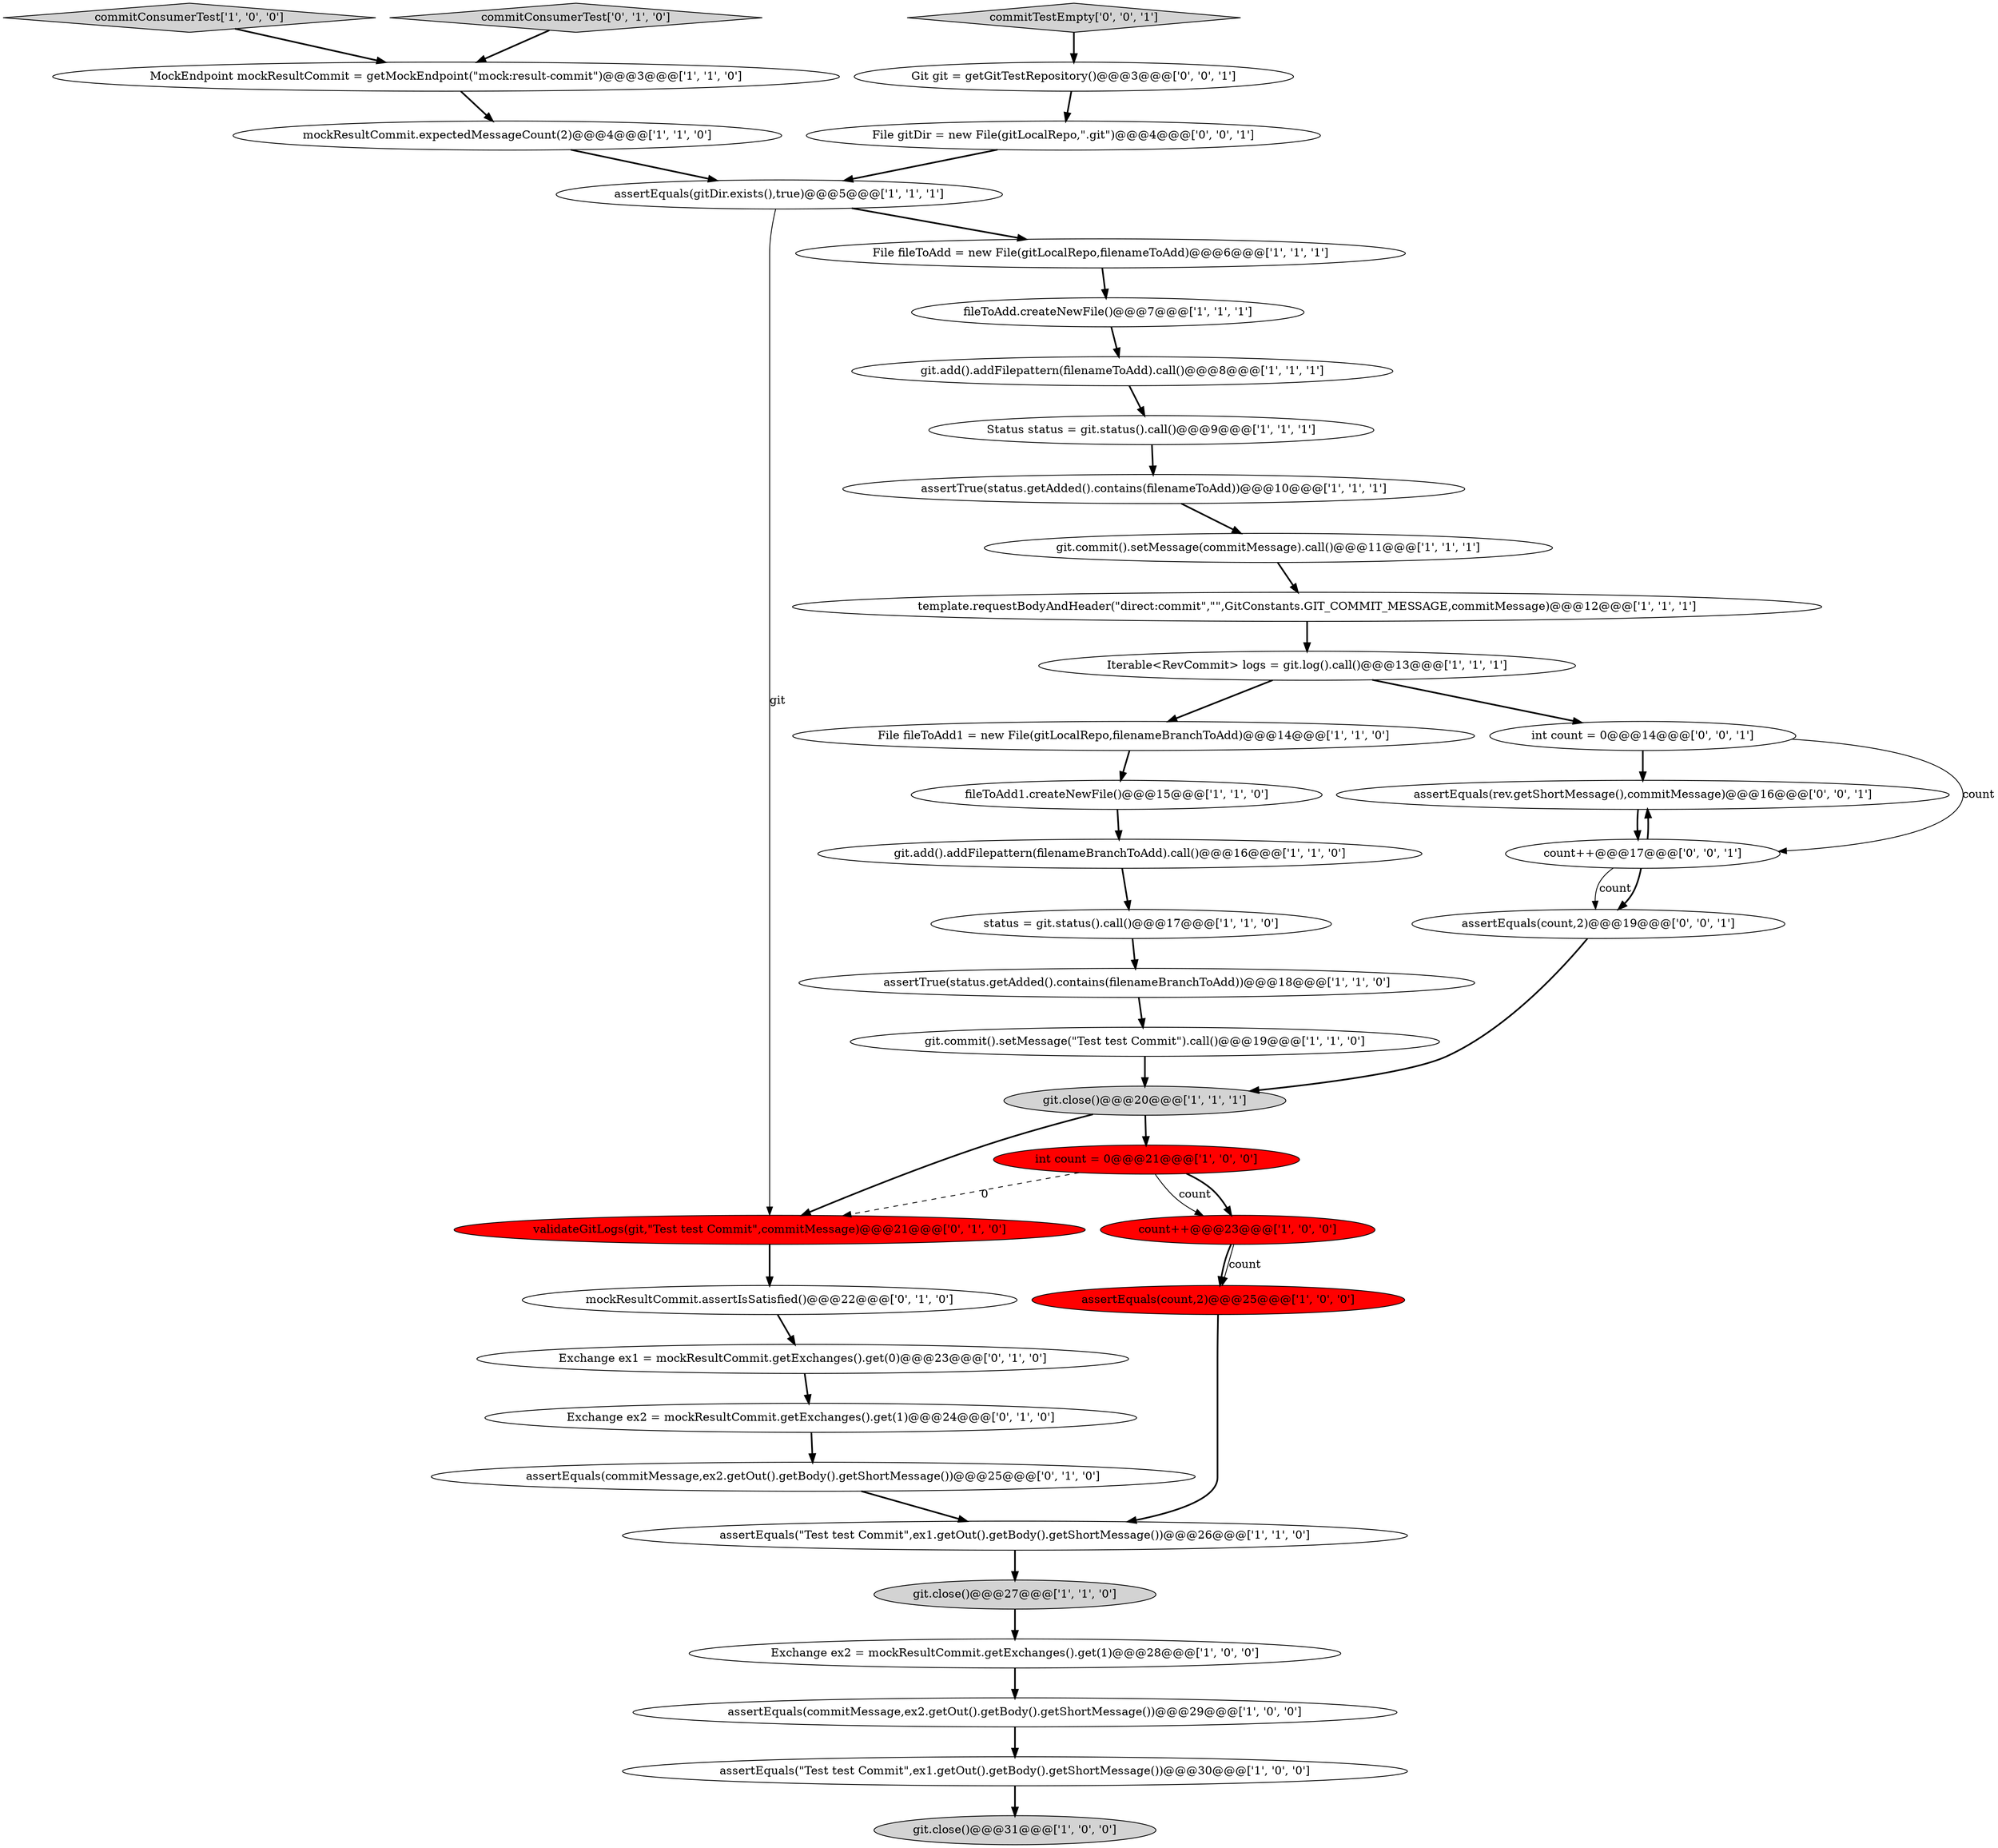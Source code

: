 digraph {
39 [style = filled, label = "File gitDir = new File(gitLocalRepo,\".git\")@@@4@@@['0', '0', '1']", fillcolor = white, shape = ellipse image = "AAA0AAABBB3BBB"];
10 [style = filled, label = "fileToAdd.createNewFile()@@@7@@@['1', '1', '1']", fillcolor = white, shape = ellipse image = "AAA0AAABBB1BBB"];
34 [style = filled, label = "assertEquals(rev.getShortMessage(),commitMessage)@@@16@@@['0', '0', '1']", fillcolor = white, shape = ellipse image = "AAA0AAABBB3BBB"];
1 [style = filled, label = "fileToAdd1.createNewFile()@@@15@@@['1', '1', '0']", fillcolor = white, shape = ellipse image = "AAA0AAABBB1BBB"];
25 [style = filled, label = "MockEndpoint mockResultCommit = getMockEndpoint(\"mock:result-commit\")@@@3@@@['1', '1', '0']", fillcolor = white, shape = ellipse image = "AAA0AAABBB1BBB"];
32 [style = filled, label = "mockResultCommit.assertIsSatisfied()@@@22@@@['0', '1', '0']", fillcolor = white, shape = ellipse image = "AAA0AAABBB2BBB"];
9 [style = filled, label = "assertTrue(status.getAdded().contains(filenameToAdd))@@@10@@@['1', '1', '1']", fillcolor = white, shape = ellipse image = "AAA0AAABBB1BBB"];
28 [style = filled, label = "validateGitLogs(git,\"Test test Commit\",commitMessage)@@@21@@@['0', '1', '0']", fillcolor = red, shape = ellipse image = "AAA1AAABBB2BBB"];
8 [style = filled, label = "assertEquals(count,2)@@@25@@@['1', '0', '0']", fillcolor = red, shape = ellipse image = "AAA1AAABBB1BBB"];
35 [style = filled, label = "Git git = getGitTestRepository()@@@3@@@['0', '0', '1']", fillcolor = white, shape = ellipse image = "AAA0AAABBB3BBB"];
12 [style = filled, label = "File fileToAdd1 = new File(gitLocalRepo,filenameBranchToAdd)@@@14@@@['1', '1', '0']", fillcolor = white, shape = ellipse image = "AAA0AAABBB1BBB"];
36 [style = filled, label = "int count = 0@@@14@@@['0', '0', '1']", fillcolor = white, shape = ellipse image = "AAA0AAABBB3BBB"];
27 [style = filled, label = "git.commit().setMessage(\"Test test Commit\").call()@@@19@@@['1', '1', '0']", fillcolor = white, shape = ellipse image = "AAA0AAABBB1BBB"];
38 [style = filled, label = "commitTestEmpty['0', '0', '1']", fillcolor = lightgray, shape = diamond image = "AAA0AAABBB3BBB"];
18 [style = filled, label = "git.add().addFilepattern(filenameToAdd).call()@@@8@@@['1', '1', '1']", fillcolor = white, shape = ellipse image = "AAA0AAABBB1BBB"];
4 [style = filled, label = "assertEquals(gitDir.exists(),true)@@@5@@@['1', '1', '1']", fillcolor = white, shape = ellipse image = "AAA0AAABBB1BBB"];
20 [style = filled, label = "commitConsumerTest['1', '0', '0']", fillcolor = lightgray, shape = diamond image = "AAA0AAABBB1BBB"];
40 [style = filled, label = "assertEquals(count,2)@@@19@@@['0', '0', '1']", fillcolor = white, shape = ellipse image = "AAA0AAABBB3BBB"];
31 [style = filled, label = "commitConsumerTest['0', '1', '0']", fillcolor = lightgray, shape = diamond image = "AAA0AAABBB2BBB"];
29 [style = filled, label = "assertEquals(commitMessage,ex2.getOut().getBody().getShortMessage())@@@25@@@['0', '1', '0']", fillcolor = white, shape = ellipse image = "AAA0AAABBB2BBB"];
24 [style = filled, label = "Status status = git.status().call()@@@9@@@['1', '1', '1']", fillcolor = white, shape = ellipse image = "AAA0AAABBB1BBB"];
14 [style = filled, label = "Iterable<RevCommit> logs = git.log().call()@@@13@@@['1', '1', '1']", fillcolor = white, shape = ellipse image = "AAA0AAABBB1BBB"];
3 [style = filled, label = "template.requestBodyAndHeader(\"direct:commit\",\"\",GitConstants.GIT_COMMIT_MESSAGE,commitMessage)@@@12@@@['1', '1', '1']", fillcolor = white, shape = ellipse image = "AAA0AAABBB1BBB"];
7 [style = filled, label = "git.add().addFilepattern(filenameBranchToAdd).call()@@@16@@@['1', '1', '0']", fillcolor = white, shape = ellipse image = "AAA0AAABBB1BBB"];
37 [style = filled, label = "count++@@@17@@@['0', '0', '1']", fillcolor = white, shape = ellipse image = "AAA0AAABBB3BBB"];
21 [style = filled, label = "int count = 0@@@21@@@['1', '0', '0']", fillcolor = red, shape = ellipse image = "AAA1AAABBB1BBB"];
15 [style = filled, label = "git.commit().setMessage(commitMessage).call()@@@11@@@['1', '1', '1']", fillcolor = white, shape = ellipse image = "AAA0AAABBB1BBB"];
26 [style = filled, label = "assertTrue(status.getAdded().contains(filenameBranchToAdd))@@@18@@@['1', '1', '0']", fillcolor = white, shape = ellipse image = "AAA0AAABBB1BBB"];
33 [style = filled, label = "Exchange ex2 = mockResultCommit.getExchanges().get(1)@@@24@@@['0', '1', '0']", fillcolor = white, shape = ellipse image = "AAA0AAABBB2BBB"];
0 [style = filled, label = "git.close()@@@27@@@['1', '1', '0']", fillcolor = lightgray, shape = ellipse image = "AAA0AAABBB1BBB"];
16 [style = filled, label = "assertEquals(\"Test test Commit\",ex1.getOut().getBody().getShortMessage())@@@30@@@['1', '0', '0']", fillcolor = white, shape = ellipse image = "AAA0AAABBB1BBB"];
17 [style = filled, label = "count++@@@23@@@['1', '0', '0']", fillcolor = red, shape = ellipse image = "AAA1AAABBB1BBB"];
19 [style = filled, label = "git.close()@@@20@@@['1', '1', '1']", fillcolor = lightgray, shape = ellipse image = "AAA0AAABBB1BBB"];
30 [style = filled, label = "Exchange ex1 = mockResultCommit.getExchanges().get(0)@@@23@@@['0', '1', '0']", fillcolor = white, shape = ellipse image = "AAA0AAABBB2BBB"];
6 [style = filled, label = "Exchange ex2 = mockResultCommit.getExchanges().get(1)@@@28@@@['1', '0', '0']", fillcolor = white, shape = ellipse image = "AAA0AAABBB1BBB"];
11 [style = filled, label = "git.close()@@@31@@@['1', '0', '0']", fillcolor = lightgray, shape = ellipse image = "AAA0AAABBB1BBB"];
2 [style = filled, label = "File fileToAdd = new File(gitLocalRepo,filenameToAdd)@@@6@@@['1', '1', '1']", fillcolor = white, shape = ellipse image = "AAA0AAABBB1BBB"];
22 [style = filled, label = "mockResultCommit.expectedMessageCount(2)@@@4@@@['1', '1', '0']", fillcolor = white, shape = ellipse image = "AAA0AAABBB1BBB"];
23 [style = filled, label = "assertEquals(commitMessage,ex2.getOut().getBody().getShortMessage())@@@29@@@['1', '0', '0']", fillcolor = white, shape = ellipse image = "AAA0AAABBB1BBB"];
5 [style = filled, label = "status = git.status().call()@@@17@@@['1', '1', '0']", fillcolor = white, shape = ellipse image = "AAA0AAABBB1BBB"];
13 [style = filled, label = "assertEquals(\"Test test Commit\",ex1.getOut().getBody().getShortMessage())@@@26@@@['1', '1', '0']", fillcolor = white, shape = ellipse image = "AAA0AAABBB1BBB"];
17->8 [style = bold, label=""];
10->18 [style = bold, label=""];
23->16 [style = bold, label=""];
18->24 [style = bold, label=""];
31->25 [style = bold, label=""];
16->11 [style = bold, label=""];
30->33 [style = bold, label=""];
25->22 [style = bold, label=""];
0->6 [style = bold, label=""];
21->28 [style = dashed, label="0"];
6->23 [style = bold, label=""];
3->14 [style = bold, label=""];
35->39 [style = bold, label=""];
5->26 [style = bold, label=""];
40->19 [style = bold, label=""];
4->2 [style = bold, label=""];
2->10 [style = bold, label=""];
15->3 [style = bold, label=""];
12->1 [style = bold, label=""];
1->7 [style = bold, label=""];
20->25 [style = bold, label=""];
32->30 [style = bold, label=""];
39->4 [style = bold, label=""];
29->13 [style = bold, label=""];
28->32 [style = bold, label=""];
22->4 [style = bold, label=""];
33->29 [style = bold, label=""];
17->8 [style = solid, label="count"];
26->27 [style = bold, label=""];
7->5 [style = bold, label=""];
34->37 [style = bold, label=""];
9->15 [style = bold, label=""];
37->34 [style = bold, label=""];
14->12 [style = bold, label=""];
36->37 [style = solid, label="count"];
14->36 [style = bold, label=""];
27->19 [style = bold, label=""];
19->28 [style = bold, label=""];
38->35 [style = bold, label=""];
21->17 [style = solid, label="count"];
37->40 [style = solid, label="count"];
21->17 [style = bold, label=""];
36->34 [style = bold, label=""];
37->40 [style = bold, label=""];
24->9 [style = bold, label=""];
8->13 [style = bold, label=""];
13->0 [style = bold, label=""];
4->28 [style = solid, label="git"];
19->21 [style = bold, label=""];
}
